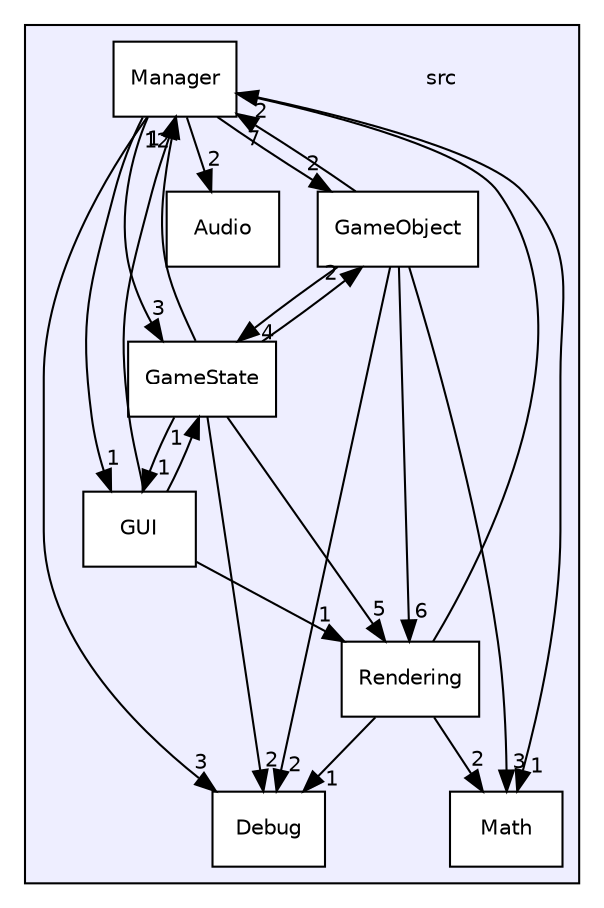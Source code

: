 digraph "src" {
  compound=true
  node [ fontsize="10", fontname="Helvetica"];
  edge [ labelfontsize="10", labelfontname="Helvetica"];
  subgraph clusterdir_68267d1309a1af8e8297ef4c3efbcdba {
    graph [ bgcolor="#eeeeff", pencolor="black", label="" URL="dir_68267d1309a1af8e8297ef4c3efbcdba.html"];
    dir_68267d1309a1af8e8297ef4c3efbcdba [shape=plaintext label="src"];
    dir_c64386e93f356b78d4612c7b7741707c [shape=box label="Audio" color="black" fillcolor="white" style="filled" URL="dir_c64386e93f356b78d4612c7b7741707c.html"];
    dir_3624c3011e0f2f30fa93f2c3df0f9e35 [shape=box label="Debug" color="black" fillcolor="white" style="filled" URL="dir_3624c3011e0f2f30fa93f2c3df0f9e35.html"];
    dir_fcd885f1a88303dde966862518267a94 [shape=box label="GameObject" color="black" fillcolor="white" style="filled" URL="dir_fcd885f1a88303dde966862518267a94.html"];
    dir_85747022a2a7635edb179088943f788f [shape=box label="GameState" color="black" fillcolor="white" style="filled" URL="dir_85747022a2a7635edb179088943f788f.html"];
    dir_4e4e2e75df7fa6971448b424c011c8b5 [shape=box label="GUI" color="black" fillcolor="white" style="filled" URL="dir_4e4e2e75df7fa6971448b424c011c8b5.html"];
    dir_a9b72590f3a9b1bcc590a6cbbd128b68 [shape=box label="Manager" color="black" fillcolor="white" style="filled" URL="dir_a9b72590f3a9b1bcc590a6cbbd128b68.html"];
    dir_3813464283bee2267f39dcf080a84d74 [shape=box label="Math" color="black" fillcolor="white" style="filled" URL="dir_3813464283bee2267f39dcf080a84d74.html"];
    dir_d4e015951b263415729819c1a4b61808 [shape=box label="Rendering" color="black" fillcolor="white" style="filled" URL="dir_d4e015951b263415729819c1a4b61808.html"];
  }
  dir_d4e015951b263415729819c1a4b61808->dir_3624c3011e0f2f30fa93f2c3df0f9e35 [headlabel="1", labeldistance=1.5 headhref="dir_000008_000002.html"];
  dir_d4e015951b263415729819c1a4b61808->dir_3813464283bee2267f39dcf080a84d74 [headlabel="2", labeldistance=1.5 headhref="dir_000008_000007.html"];
  dir_d4e015951b263415729819c1a4b61808->dir_a9b72590f3a9b1bcc590a6cbbd128b68 [headlabel="2", labeldistance=1.5 headhref="dir_000008_000006.html"];
  dir_a9b72590f3a9b1bcc590a6cbbd128b68->dir_3624c3011e0f2f30fa93f2c3df0f9e35 [headlabel="3", labeldistance=1.5 headhref="dir_000006_000002.html"];
  dir_a9b72590f3a9b1bcc590a6cbbd128b68->dir_3813464283bee2267f39dcf080a84d74 [headlabel="1", labeldistance=1.5 headhref="dir_000006_000007.html"];
  dir_a9b72590f3a9b1bcc590a6cbbd128b68->dir_c64386e93f356b78d4612c7b7741707c [headlabel="2", labeldistance=1.5 headhref="dir_000006_000001.html"];
  dir_a9b72590f3a9b1bcc590a6cbbd128b68->dir_fcd885f1a88303dde966862518267a94 [headlabel="2", labeldistance=1.5 headhref="dir_000006_000003.html"];
  dir_a9b72590f3a9b1bcc590a6cbbd128b68->dir_4e4e2e75df7fa6971448b424c011c8b5 [headlabel="1", labeldistance=1.5 headhref="dir_000006_000005.html"];
  dir_a9b72590f3a9b1bcc590a6cbbd128b68->dir_85747022a2a7635edb179088943f788f [headlabel="3", labeldistance=1.5 headhref="dir_000006_000004.html"];
  dir_fcd885f1a88303dde966862518267a94->dir_3624c3011e0f2f30fa93f2c3df0f9e35 [headlabel="2", labeldistance=1.5 headhref="dir_000003_000002.html"];
  dir_fcd885f1a88303dde966862518267a94->dir_3813464283bee2267f39dcf080a84d74 [headlabel="3", labeldistance=1.5 headhref="dir_000003_000007.html"];
  dir_fcd885f1a88303dde966862518267a94->dir_d4e015951b263415729819c1a4b61808 [headlabel="6", labeldistance=1.5 headhref="dir_000003_000008.html"];
  dir_fcd885f1a88303dde966862518267a94->dir_a9b72590f3a9b1bcc590a6cbbd128b68 [headlabel="7", labeldistance=1.5 headhref="dir_000003_000006.html"];
  dir_fcd885f1a88303dde966862518267a94->dir_85747022a2a7635edb179088943f788f [headlabel="4", labeldistance=1.5 headhref="dir_000003_000004.html"];
  dir_4e4e2e75df7fa6971448b424c011c8b5->dir_d4e015951b263415729819c1a4b61808 [headlabel="1", labeldistance=1.5 headhref="dir_000005_000008.html"];
  dir_4e4e2e75df7fa6971448b424c011c8b5->dir_a9b72590f3a9b1bcc590a6cbbd128b68 [headlabel="1", labeldistance=1.5 headhref="dir_000005_000006.html"];
  dir_4e4e2e75df7fa6971448b424c011c8b5->dir_85747022a2a7635edb179088943f788f [headlabel="1", labeldistance=1.5 headhref="dir_000005_000004.html"];
  dir_85747022a2a7635edb179088943f788f->dir_3624c3011e0f2f30fa93f2c3df0f9e35 [headlabel="2", labeldistance=1.5 headhref="dir_000004_000002.html"];
  dir_85747022a2a7635edb179088943f788f->dir_d4e015951b263415729819c1a4b61808 [headlabel="5", labeldistance=1.5 headhref="dir_000004_000008.html"];
  dir_85747022a2a7635edb179088943f788f->dir_a9b72590f3a9b1bcc590a6cbbd128b68 [headlabel="12", labeldistance=1.5 headhref="dir_000004_000006.html"];
  dir_85747022a2a7635edb179088943f788f->dir_fcd885f1a88303dde966862518267a94 [headlabel="2", labeldistance=1.5 headhref="dir_000004_000003.html"];
  dir_85747022a2a7635edb179088943f788f->dir_4e4e2e75df7fa6971448b424c011c8b5 [headlabel="1", labeldistance=1.5 headhref="dir_000004_000005.html"];
}
